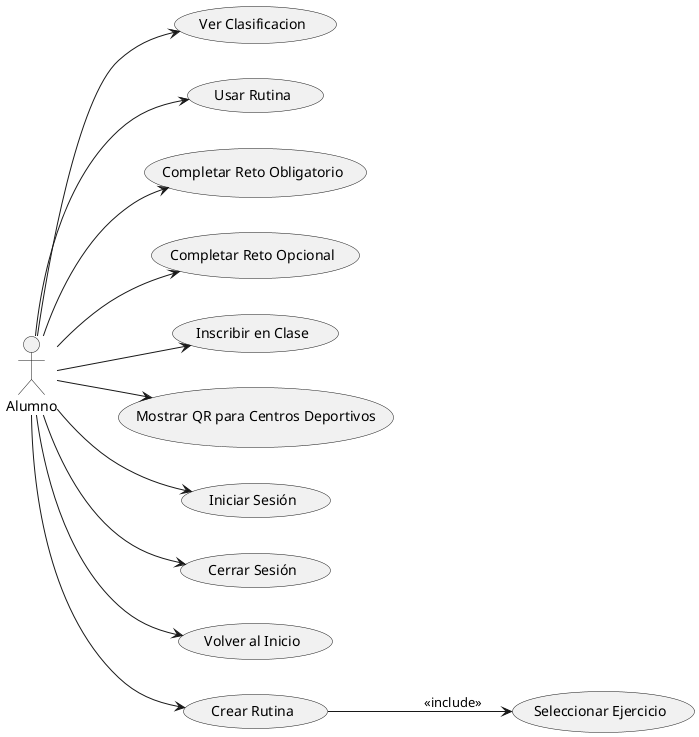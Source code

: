 @startuml
left to right direction

actor Alumno

usecase "Ver Clasificacion" as VerClasificaciones
usecase "Usar Rutina" as UsarRutinas
usecase "Completar Reto Obligatorio" as CompletarRetosObligatorios
usecase "Completar Reto Opcional" as CompletarRetosOpcionales
usecase "Inscribir en Clase" as InscribirseClases
usecase "Mostrar QR para Centros Deportivos" as UsarQR
usecase "Iniciar Sesión" as IniciarSesion
usecase "Cerrar Sesión" as CerrarSesion
usecase "Volver al Inicio" as VolverInicio
usecase "Crear Rutina" as CrearRutinaPersonalizada
usecase "Seleccionar Ejercicio" as SeleccionarEjercicios

Alumno --> VerClasificaciones
Alumno --> UsarRutinas
Alumno --> CompletarRetosObligatorios
Alumno --> CompletarRetosOpcionales
Alumno --> InscribirseClases
Alumno --> UsarQR
Alumno --> IniciarSesion
Alumno --> CerrarSesion
Alumno --> VolverInicio
Alumno --> CrearRutinaPersonalizada

CrearRutinaPersonalizada --> SeleccionarEjercicios : <<include>>

@enduml
